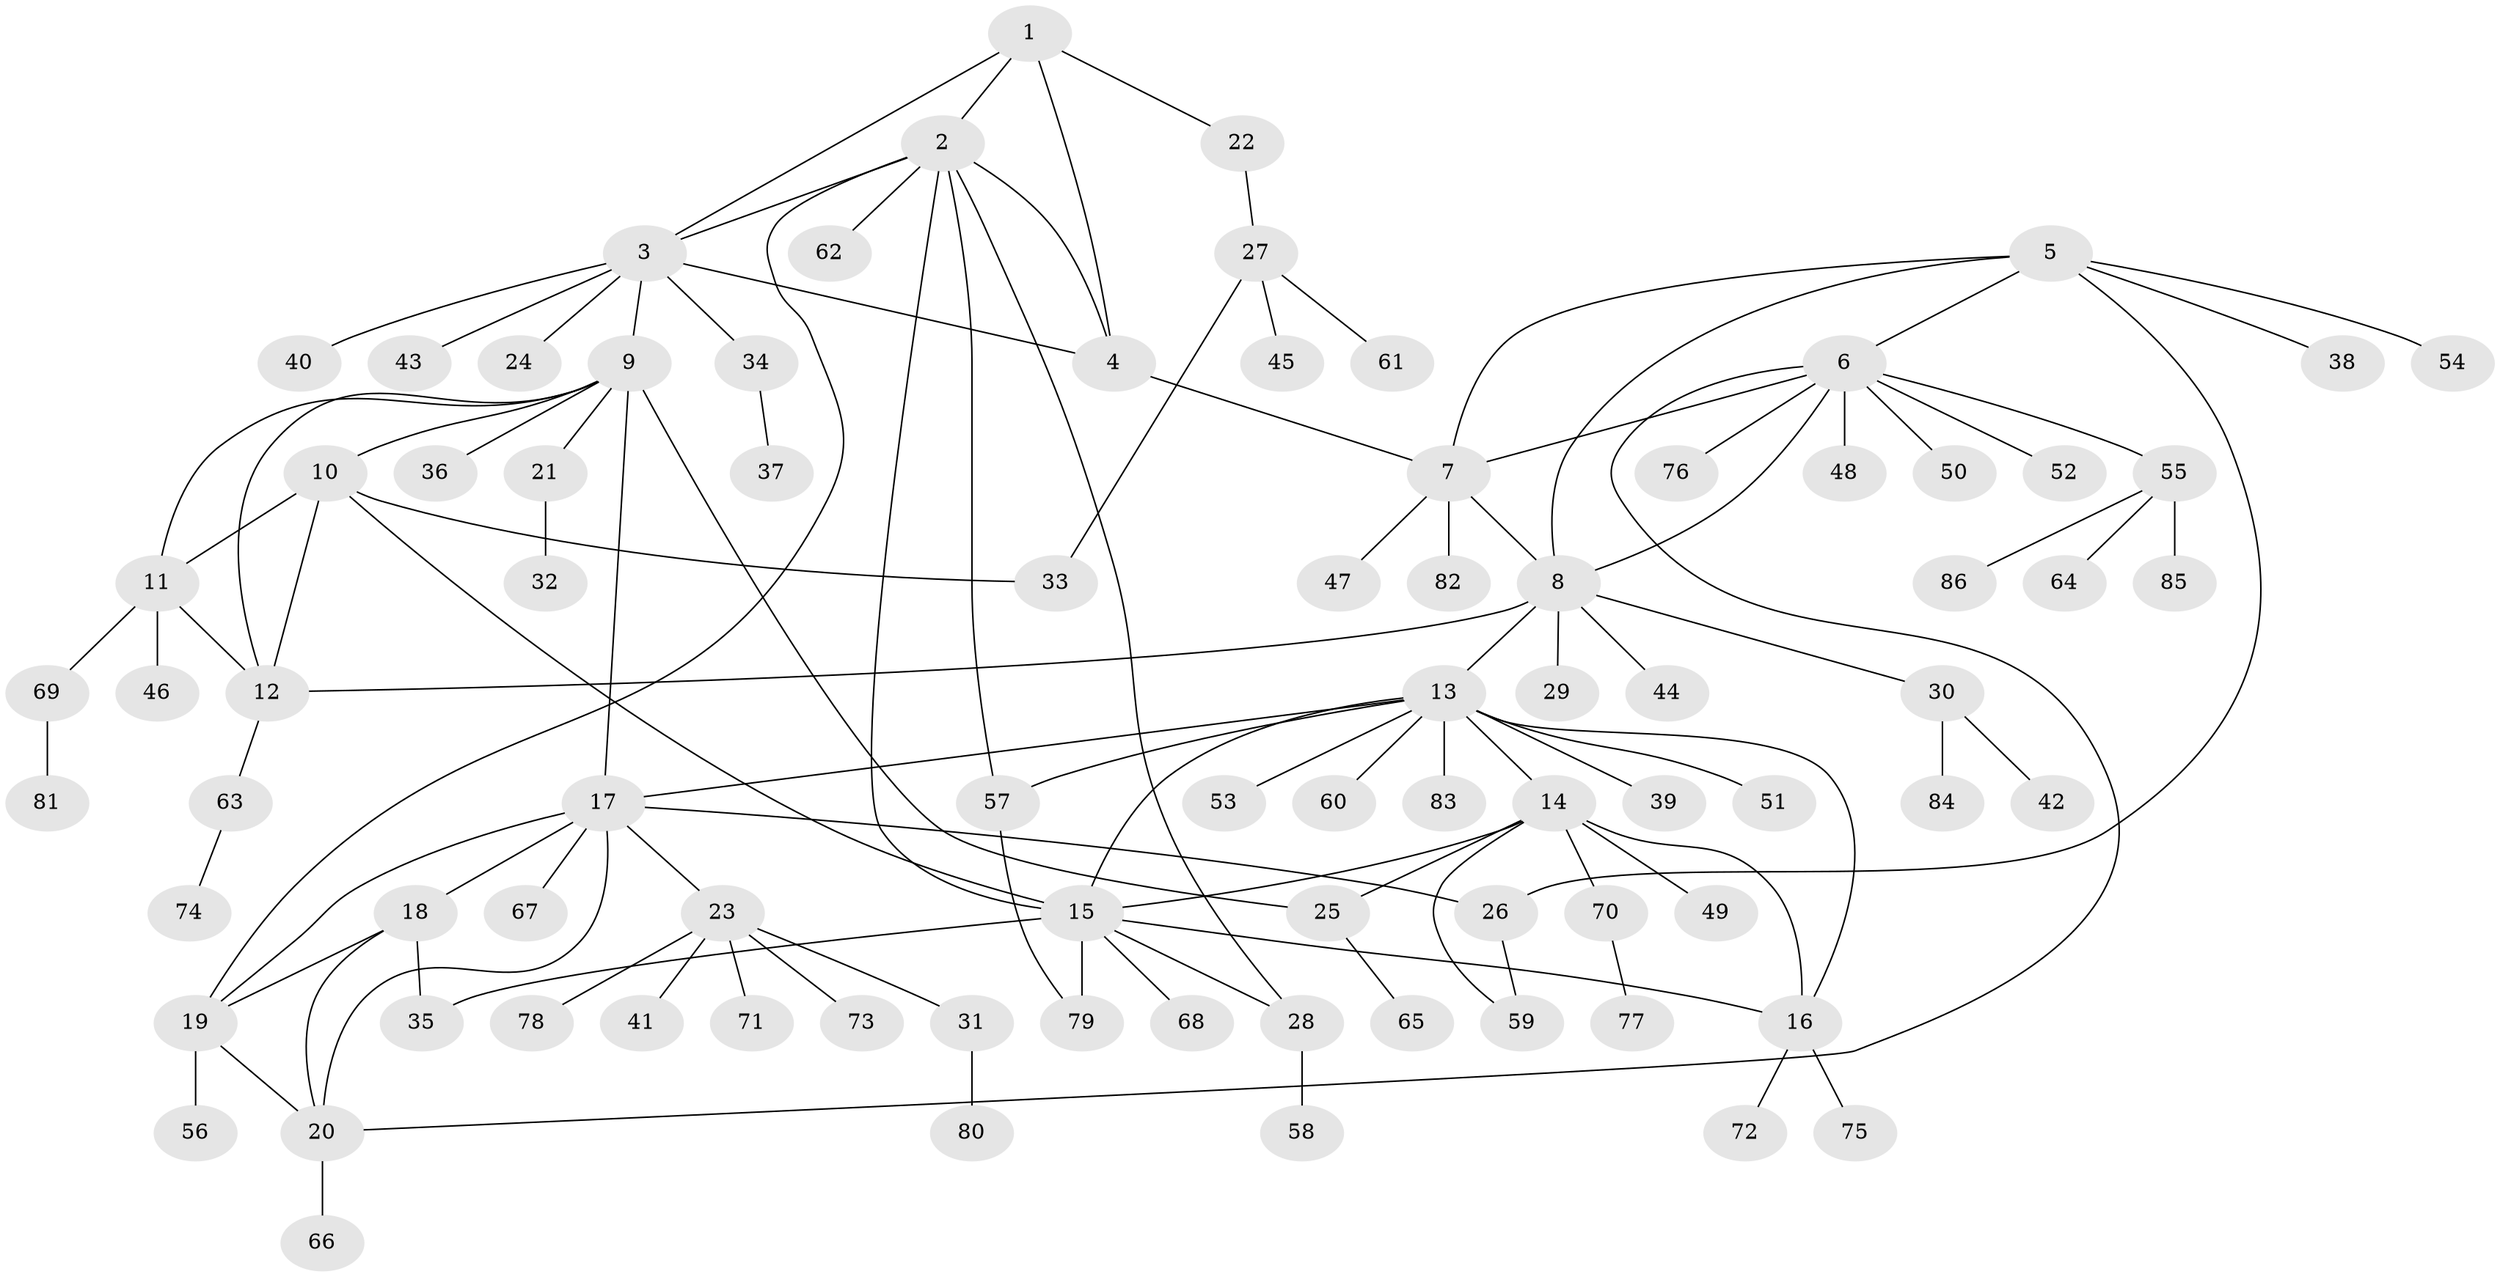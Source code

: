 // coarse degree distribution, {3: 0.08196721311475409, 11: 0.01639344262295082, 5: 0.06557377049180328, 8: 0.03278688524590164, 7: 0.03278688524590164, 9: 0.01639344262295082, 4: 0.04918032786885246, 16: 0.01639344262295082, 1: 0.6065573770491803, 2: 0.08196721311475409}
// Generated by graph-tools (version 1.1) at 2025/52/02/27/25 19:52:16]
// undirected, 86 vertices, 114 edges
graph export_dot {
graph [start="1"]
  node [color=gray90,style=filled];
  1;
  2;
  3;
  4;
  5;
  6;
  7;
  8;
  9;
  10;
  11;
  12;
  13;
  14;
  15;
  16;
  17;
  18;
  19;
  20;
  21;
  22;
  23;
  24;
  25;
  26;
  27;
  28;
  29;
  30;
  31;
  32;
  33;
  34;
  35;
  36;
  37;
  38;
  39;
  40;
  41;
  42;
  43;
  44;
  45;
  46;
  47;
  48;
  49;
  50;
  51;
  52;
  53;
  54;
  55;
  56;
  57;
  58;
  59;
  60;
  61;
  62;
  63;
  64;
  65;
  66;
  67;
  68;
  69;
  70;
  71;
  72;
  73;
  74;
  75;
  76;
  77;
  78;
  79;
  80;
  81;
  82;
  83;
  84;
  85;
  86;
  1 -- 2;
  1 -- 3;
  1 -- 4;
  1 -- 22;
  2 -- 3;
  2 -- 4;
  2 -- 15;
  2 -- 19;
  2 -- 28;
  2 -- 57;
  2 -- 62;
  3 -- 4;
  3 -- 9;
  3 -- 24;
  3 -- 34;
  3 -- 40;
  3 -- 43;
  4 -- 7;
  5 -- 6;
  5 -- 7;
  5 -- 8;
  5 -- 26;
  5 -- 38;
  5 -- 54;
  6 -- 7;
  6 -- 8;
  6 -- 20;
  6 -- 48;
  6 -- 50;
  6 -- 52;
  6 -- 55;
  6 -- 76;
  7 -- 8;
  7 -- 47;
  7 -- 82;
  8 -- 12;
  8 -- 13;
  8 -- 29;
  8 -- 30;
  8 -- 44;
  9 -- 10;
  9 -- 11;
  9 -- 12;
  9 -- 17;
  9 -- 21;
  9 -- 25;
  9 -- 36;
  10 -- 11;
  10 -- 12;
  10 -- 15;
  10 -- 33;
  11 -- 12;
  11 -- 46;
  11 -- 69;
  12 -- 63;
  13 -- 14;
  13 -- 15;
  13 -- 16;
  13 -- 17;
  13 -- 39;
  13 -- 51;
  13 -- 53;
  13 -- 57;
  13 -- 60;
  13 -- 83;
  14 -- 15;
  14 -- 16;
  14 -- 25;
  14 -- 49;
  14 -- 59;
  14 -- 70;
  15 -- 16;
  15 -- 28;
  15 -- 35;
  15 -- 68;
  15 -- 79;
  16 -- 72;
  16 -- 75;
  17 -- 18;
  17 -- 19;
  17 -- 20;
  17 -- 23;
  17 -- 26;
  17 -- 67;
  18 -- 19;
  18 -- 20;
  18 -- 35;
  19 -- 20;
  19 -- 56;
  20 -- 66;
  21 -- 32;
  22 -- 27;
  23 -- 31;
  23 -- 41;
  23 -- 71;
  23 -- 73;
  23 -- 78;
  25 -- 65;
  26 -- 59;
  27 -- 33;
  27 -- 45;
  27 -- 61;
  28 -- 58;
  30 -- 42;
  30 -- 84;
  31 -- 80;
  34 -- 37;
  55 -- 64;
  55 -- 85;
  55 -- 86;
  57 -- 79;
  63 -- 74;
  69 -- 81;
  70 -- 77;
}
